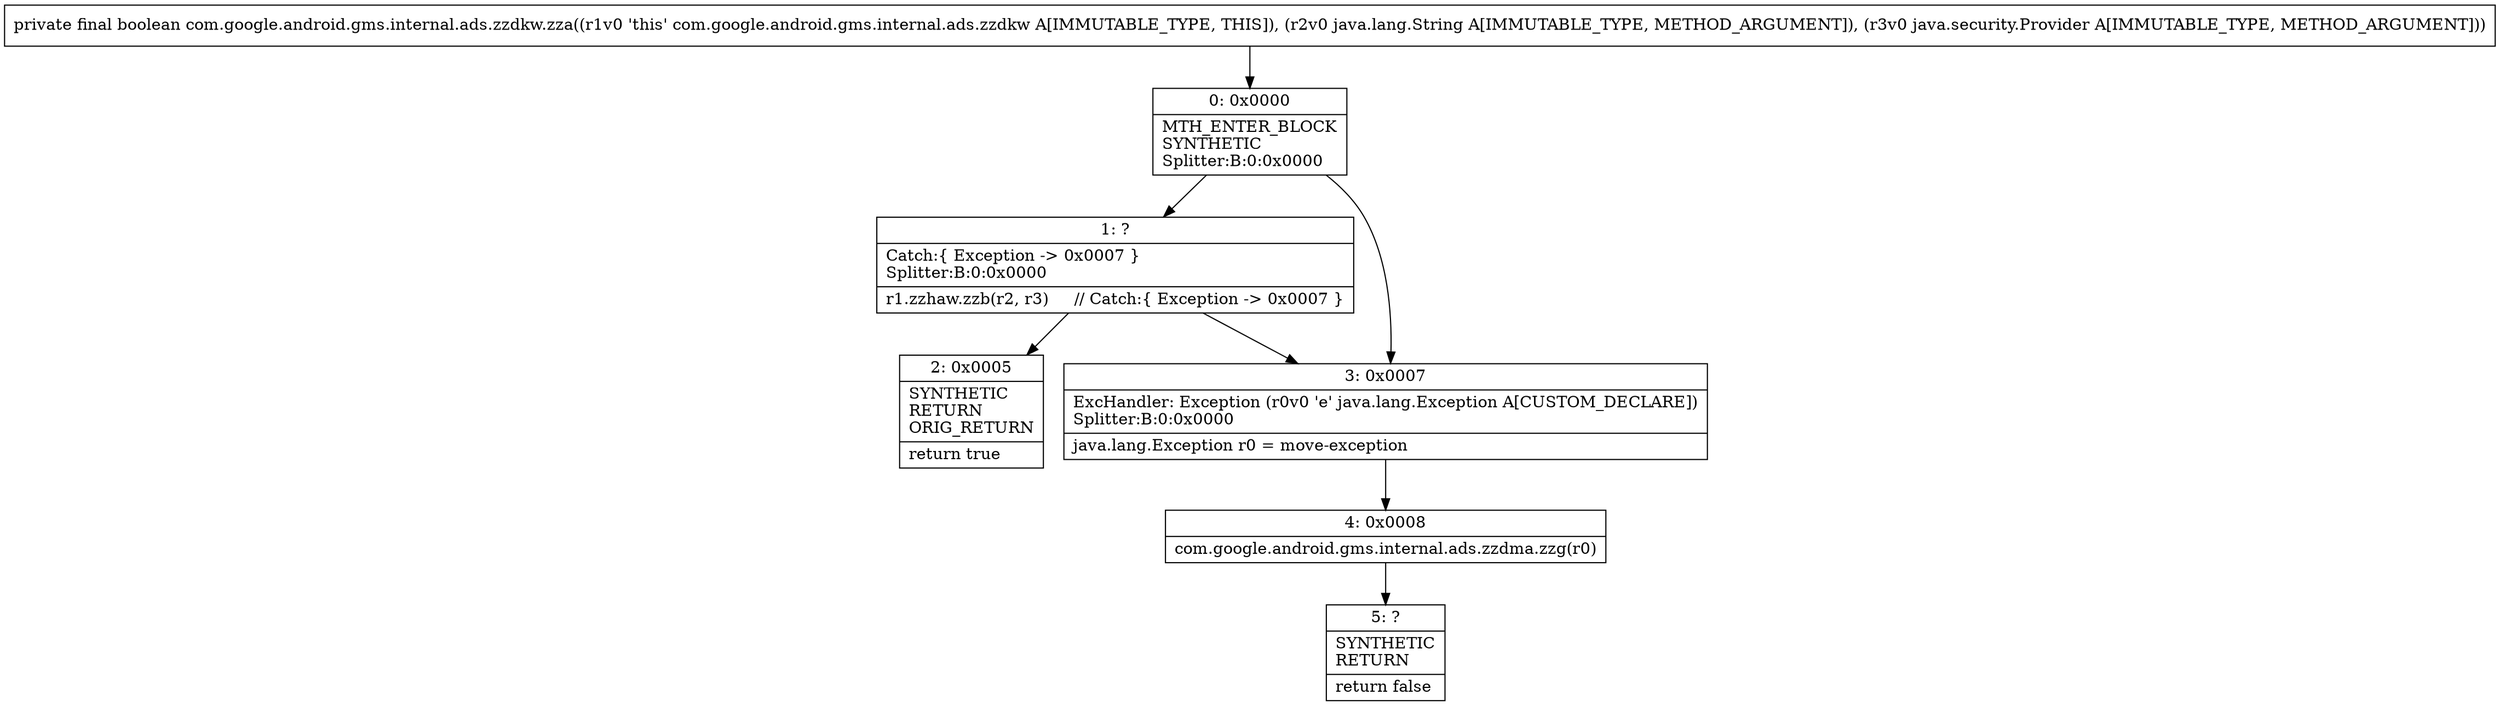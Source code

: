 digraph "CFG forcom.google.android.gms.internal.ads.zzdkw.zza(Ljava\/lang\/String;Ljava\/security\/Provider;)Z" {
Node_0 [shape=record,label="{0\:\ 0x0000|MTH_ENTER_BLOCK\lSYNTHETIC\lSplitter:B:0:0x0000\l}"];
Node_1 [shape=record,label="{1\:\ ?|Catch:\{ Exception \-\> 0x0007 \}\lSplitter:B:0:0x0000\l|r1.zzhaw.zzb(r2, r3)     \/\/ Catch:\{ Exception \-\> 0x0007 \}\l}"];
Node_2 [shape=record,label="{2\:\ 0x0005|SYNTHETIC\lRETURN\lORIG_RETURN\l|return true\l}"];
Node_3 [shape=record,label="{3\:\ 0x0007|ExcHandler: Exception (r0v0 'e' java.lang.Exception A[CUSTOM_DECLARE])\lSplitter:B:0:0x0000\l|java.lang.Exception r0 = move\-exception\l}"];
Node_4 [shape=record,label="{4\:\ 0x0008|com.google.android.gms.internal.ads.zzdma.zzg(r0)\l}"];
Node_5 [shape=record,label="{5\:\ ?|SYNTHETIC\lRETURN\l|return false\l}"];
MethodNode[shape=record,label="{private final boolean com.google.android.gms.internal.ads.zzdkw.zza((r1v0 'this' com.google.android.gms.internal.ads.zzdkw A[IMMUTABLE_TYPE, THIS]), (r2v0 java.lang.String A[IMMUTABLE_TYPE, METHOD_ARGUMENT]), (r3v0 java.security.Provider A[IMMUTABLE_TYPE, METHOD_ARGUMENT])) }"];
MethodNode -> Node_0;
Node_0 -> Node_1;
Node_0 -> Node_3;
Node_1 -> Node_2;
Node_1 -> Node_3;
Node_3 -> Node_4;
Node_4 -> Node_5;
}

